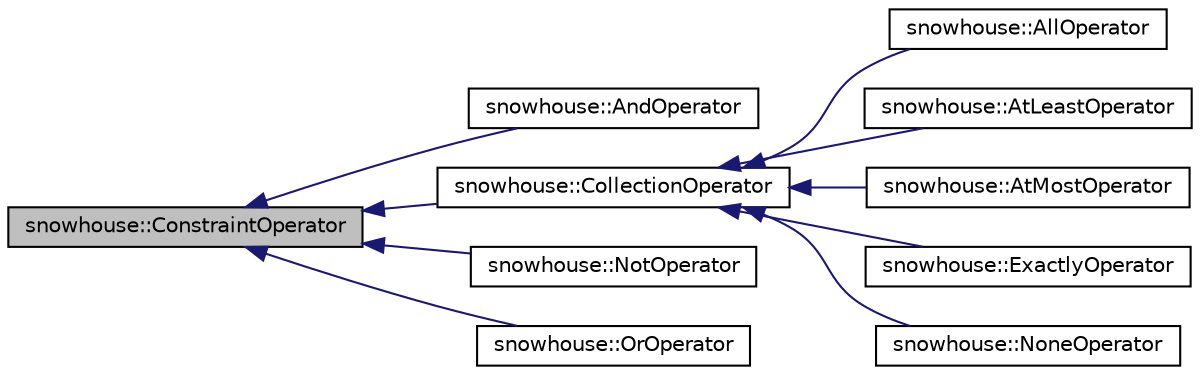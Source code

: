 digraph "snowhouse::ConstraintOperator"
{
 // INTERACTIVE_SVG=YES
  edge [fontname="Helvetica",fontsize="10",labelfontname="Helvetica",labelfontsize="10"];
  node [fontname="Helvetica",fontsize="10",shape=record];
  rankdir="LR";
  Node0 [label="snowhouse::ConstraintOperator",height=0.2,width=0.4,color="black", fillcolor="grey75", style="filled", fontcolor="black"];
  Node0 -> Node1 [dir="back",color="midnightblue",fontsize="10",style="solid",fontname="Helvetica"];
  Node1 [label="snowhouse::AndOperator",height=0.2,width=0.4,color="black", fillcolor="white", style="filled",URL="$structsnowhouse_1_1AndOperator.html"];
  Node0 -> Node2 [dir="back",color="midnightblue",fontsize="10",style="solid",fontname="Helvetica"];
  Node2 [label="snowhouse::CollectionOperator",height=0.2,width=0.4,color="black", fillcolor="white", style="filled",URL="$structsnowhouse_1_1CollectionOperator.html"];
  Node2 -> Node3 [dir="back",color="midnightblue",fontsize="10",style="solid",fontname="Helvetica"];
  Node3 [label="snowhouse::AllOperator",height=0.2,width=0.4,color="black", fillcolor="white", style="filled",URL="$structsnowhouse_1_1AllOperator.html"];
  Node2 -> Node4 [dir="back",color="midnightblue",fontsize="10",style="solid",fontname="Helvetica"];
  Node4 [label="snowhouse::AtLeastOperator",height=0.2,width=0.4,color="black", fillcolor="white", style="filled",URL="$structsnowhouse_1_1AtLeastOperator.html"];
  Node2 -> Node5 [dir="back",color="midnightblue",fontsize="10",style="solid",fontname="Helvetica"];
  Node5 [label="snowhouse::AtMostOperator",height=0.2,width=0.4,color="black", fillcolor="white", style="filled",URL="$structsnowhouse_1_1AtMostOperator.html"];
  Node2 -> Node6 [dir="back",color="midnightblue",fontsize="10",style="solid",fontname="Helvetica"];
  Node6 [label="snowhouse::ExactlyOperator",height=0.2,width=0.4,color="black", fillcolor="white", style="filled",URL="$structsnowhouse_1_1ExactlyOperator.html"];
  Node2 -> Node7 [dir="back",color="midnightblue",fontsize="10",style="solid",fontname="Helvetica"];
  Node7 [label="snowhouse::NoneOperator",height=0.2,width=0.4,color="black", fillcolor="white", style="filled",URL="$structsnowhouse_1_1NoneOperator.html"];
  Node0 -> Node8 [dir="back",color="midnightblue",fontsize="10",style="solid",fontname="Helvetica"];
  Node8 [label="snowhouse::NotOperator",height=0.2,width=0.4,color="black", fillcolor="white", style="filled",URL="$structsnowhouse_1_1NotOperator.html"];
  Node0 -> Node9 [dir="back",color="midnightblue",fontsize="10",style="solid",fontname="Helvetica"];
  Node9 [label="snowhouse::OrOperator",height=0.2,width=0.4,color="black", fillcolor="white", style="filled",URL="$structsnowhouse_1_1OrOperator.html"];
}
